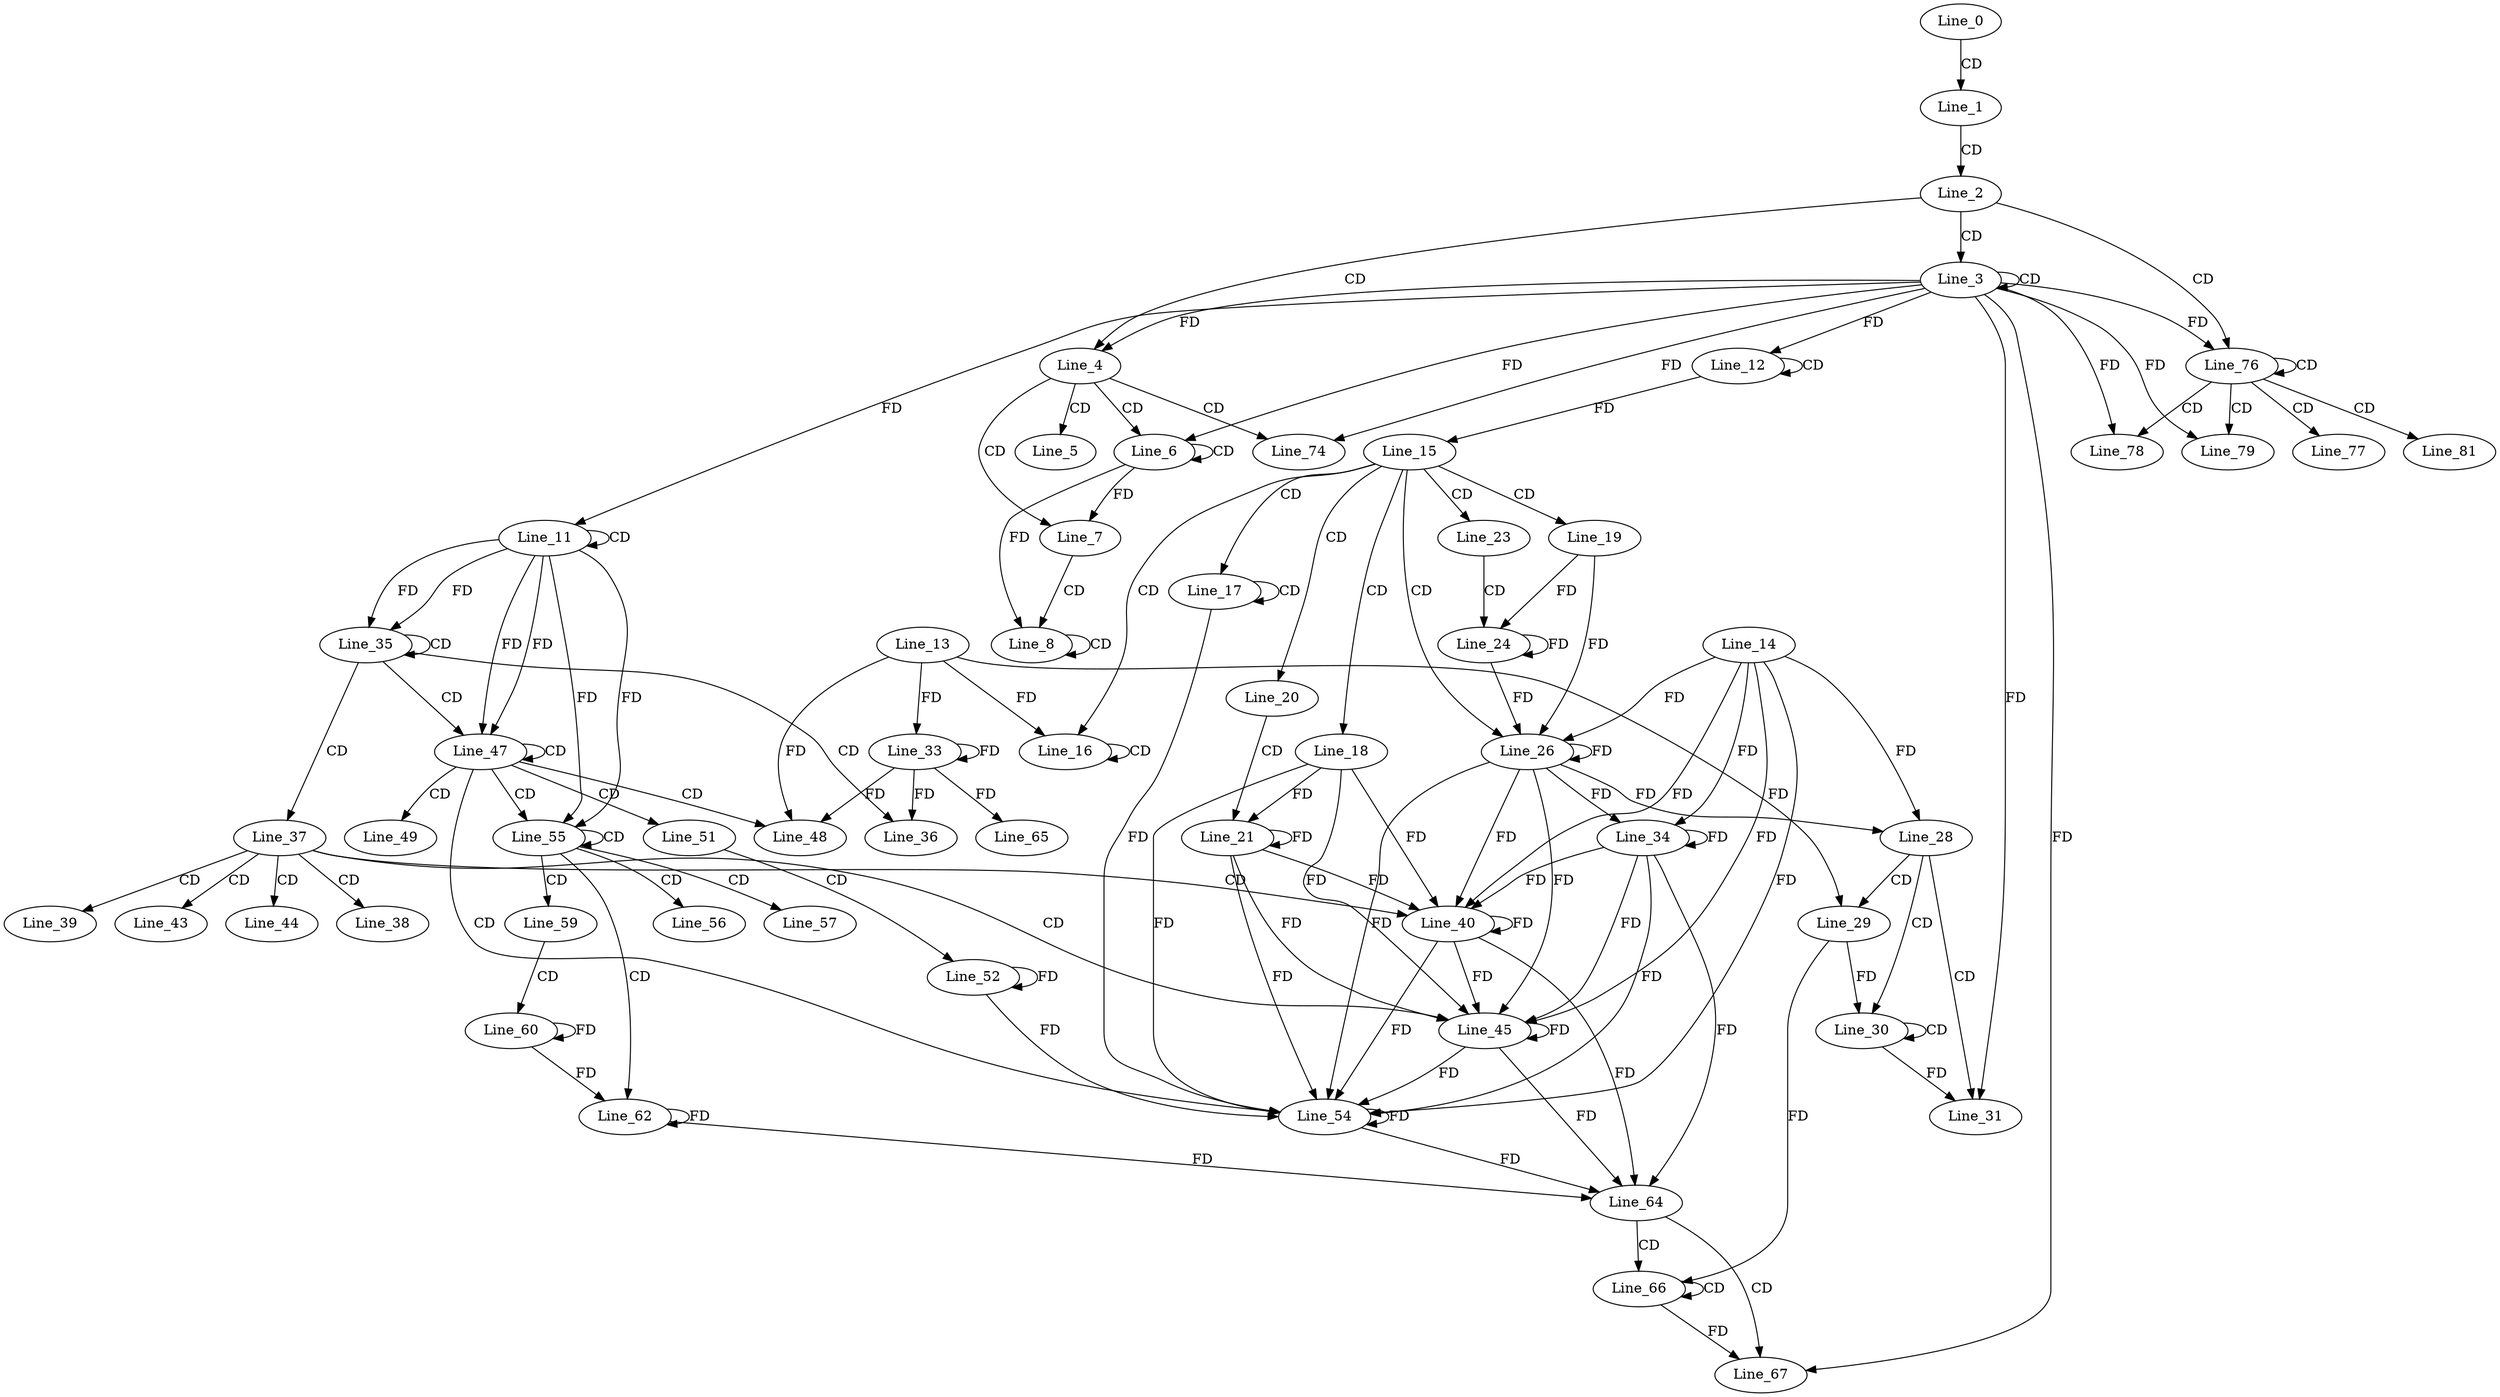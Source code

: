 digraph G {
  Line_0;
  Line_1;
  Line_2;
  Line_3;
  Line_3;
  Line_4;
  Line_4;
  Line_5;
  Line_6;
  Line_6;
  Line_7;
  Line_7;
  Line_8;
  Line_8;
  Line_11;
  Line_11;
  Line_11;
  Line_12;
  Line_12;
  Line_12;
  Line_15;
  Line_16;
  Line_16;
  Line_13;
  Line_16;
  Line_17;
  Line_17;
  Line_18;
  Line_19;
  Line_20;
  Line_21;
  Line_23;
  Line_24;
  Line_26;
  Line_14;
  Line_28;
  Line_29;
  Line_29;
  Line_29;
  Line_29;
  Line_29;
  Line_29;
  Line_29;
  Line_30;
  Line_30;
  Line_30;
  Line_31;
  Line_33;
  Line_34;
  Line_35;
  Line_35;
  Line_36;
  Line_36;
  Line_37;
  Line_38;
  Line_39;
  Line_40;
  Line_43;
  Line_44;
  Line_45;
  Line_47;
  Line_47;
  Line_48;
  Line_48;
  Line_49;
  Line_51;
  Line_52;
  Line_54;
  Line_55;
  Line_55;
  Line_56;
  Line_56;
  Line_57;
  Line_59;
  Line_60;
  Line_62;
  Line_64;
  Line_65;
  Line_65;
  Line_65;
  Line_65;
  Line_65;
  Line_65;
  Line_66;
  Line_66;
  Line_66;
  Line_67;
  Line_74;
  Line_76;
  Line_76;
  Line_77;
  Line_78;
  Line_79;
  Line_81;
  Line_0 -> Line_1 [ label="CD" ];
  Line_1 -> Line_2 [ label="CD" ];
  Line_2 -> Line_3 [ label="CD" ];
  Line_3 -> Line_3 [ label="CD" ];
  Line_2 -> Line_4 [ label="CD" ];
  Line_3 -> Line_4 [ label="FD" ];
  Line_4 -> Line_5 [ label="CD" ];
  Line_4 -> Line_6 [ label="CD" ];
  Line_6 -> Line_6 [ label="CD" ];
  Line_3 -> Line_6 [ label="FD" ];
  Line_4 -> Line_7 [ label="CD" ];
  Line_6 -> Line_7 [ label="FD" ];
  Line_7 -> Line_8 [ label="CD" ];
  Line_8 -> Line_8 [ label="CD" ];
  Line_6 -> Line_8 [ label="FD" ];
  Line_11 -> Line_11 [ label="CD" ];
  Line_3 -> Line_11 [ label="FD" ];
  Line_12 -> Line_12 [ label="CD" ];
  Line_3 -> Line_12 [ label="FD" ];
  Line_12 -> Line_15 [ label="FD" ];
  Line_15 -> Line_16 [ label="CD" ];
  Line_16 -> Line_16 [ label="CD" ];
  Line_13 -> Line_16 [ label="FD" ];
  Line_15 -> Line_17 [ label="CD" ];
  Line_17 -> Line_17 [ label="CD" ];
  Line_15 -> Line_18 [ label="CD" ];
  Line_15 -> Line_19 [ label="CD" ];
  Line_15 -> Line_20 [ label="CD" ];
  Line_20 -> Line_21 [ label="CD" ];
  Line_18 -> Line_21 [ label="FD" ];
  Line_21 -> Line_21 [ label="FD" ];
  Line_15 -> Line_23 [ label="CD" ];
  Line_23 -> Line_24 [ label="CD" ];
  Line_19 -> Line_24 [ label="FD" ];
  Line_24 -> Line_24 [ label="FD" ];
  Line_15 -> Line_26 [ label="CD" ];
  Line_14 -> Line_26 [ label="FD" ];
  Line_26 -> Line_26 [ label="FD" ];
  Line_19 -> Line_26 [ label="FD" ];
  Line_24 -> Line_26 [ label="FD" ];
  Line_14 -> Line_28 [ label="FD" ];
  Line_26 -> Line_28 [ label="FD" ];
  Line_28 -> Line_29 [ label="CD" ];
  Line_13 -> Line_29 [ label="FD" ];
  Line_28 -> Line_30 [ label="CD" ];
  Line_30 -> Line_30 [ label="CD" ];
  Line_29 -> Line_30 [ label="FD" ];
  Line_28 -> Line_31 [ label="CD" ];
  Line_3 -> Line_31 [ label="FD" ];
  Line_30 -> Line_31 [ label="FD" ];
  Line_13 -> Line_33 [ label="FD" ];
  Line_33 -> Line_33 [ label="FD" ];
  Line_14 -> Line_34 [ label="FD" ];
  Line_26 -> Line_34 [ label="FD" ];
  Line_34 -> Line_34 [ label="FD" ];
  Line_11 -> Line_35 [ label="FD" ];
  Line_35 -> Line_35 [ label="CD" ];
  Line_11 -> Line_35 [ label="FD" ];
  Line_35 -> Line_36 [ label="CD" ];
  Line_33 -> Line_36 [ label="FD" ];
  Line_35 -> Line_37 [ label="CD" ];
  Line_37 -> Line_38 [ label="CD" ];
  Line_37 -> Line_39 [ label="CD" ];
  Line_37 -> Line_40 [ label="CD" ];
  Line_14 -> Line_40 [ label="FD" ];
  Line_26 -> Line_40 [ label="FD" ];
  Line_34 -> Line_40 [ label="FD" ];
  Line_40 -> Line_40 [ label="FD" ];
  Line_18 -> Line_40 [ label="FD" ];
  Line_21 -> Line_40 [ label="FD" ];
  Line_37 -> Line_43 [ label="CD" ];
  Line_37 -> Line_44 [ label="CD" ];
  Line_37 -> Line_45 [ label="CD" ];
  Line_14 -> Line_45 [ label="FD" ];
  Line_26 -> Line_45 [ label="FD" ];
  Line_34 -> Line_45 [ label="FD" ];
  Line_40 -> Line_45 [ label="FD" ];
  Line_45 -> Line_45 [ label="FD" ];
  Line_18 -> Line_45 [ label="FD" ];
  Line_21 -> Line_45 [ label="FD" ];
  Line_35 -> Line_47 [ label="CD" ];
  Line_11 -> Line_47 [ label="FD" ];
  Line_47 -> Line_47 [ label="CD" ];
  Line_11 -> Line_47 [ label="FD" ];
  Line_47 -> Line_48 [ label="CD" ];
  Line_13 -> Line_48 [ label="FD" ];
  Line_33 -> Line_48 [ label="FD" ];
  Line_47 -> Line_49 [ label="CD" ];
  Line_47 -> Line_51 [ label="CD" ];
  Line_51 -> Line_52 [ label="CD" ];
  Line_52 -> Line_52 [ label="FD" ];
  Line_47 -> Line_54 [ label="CD" ];
  Line_14 -> Line_54 [ label="FD" ];
  Line_26 -> Line_54 [ label="FD" ];
  Line_34 -> Line_54 [ label="FD" ];
  Line_40 -> Line_54 [ label="FD" ];
  Line_45 -> Line_54 [ label="FD" ];
  Line_54 -> Line_54 [ label="FD" ];
  Line_17 -> Line_54 [ label="FD" ];
  Line_18 -> Line_54 [ label="FD" ];
  Line_21 -> Line_54 [ label="FD" ];
  Line_52 -> Line_54 [ label="FD" ];
  Line_47 -> Line_55 [ label="CD" ];
  Line_11 -> Line_55 [ label="FD" ];
  Line_55 -> Line_55 [ label="CD" ];
  Line_11 -> Line_55 [ label="FD" ];
  Line_55 -> Line_56 [ label="CD" ];
  Line_55 -> Line_57 [ label="CD" ];
  Line_55 -> Line_59 [ label="CD" ];
  Line_59 -> Line_60 [ label="CD" ];
  Line_60 -> Line_60 [ label="FD" ];
  Line_55 -> Line_62 [ label="CD" ];
  Line_62 -> Line_62 [ label="FD" ];
  Line_60 -> Line_62 [ label="FD" ];
  Line_34 -> Line_64 [ label="FD" ];
  Line_40 -> Line_64 [ label="FD" ];
  Line_45 -> Line_64 [ label="FD" ];
  Line_54 -> Line_64 [ label="FD" ];
  Line_62 -> Line_64 [ label="FD" ];
  Line_33 -> Line_65 [ label="FD" ];
  Line_64 -> Line_66 [ label="CD" ];
  Line_66 -> Line_66 [ label="CD" ];
  Line_29 -> Line_66 [ label="FD" ];
  Line_64 -> Line_67 [ label="CD" ];
  Line_3 -> Line_67 [ label="FD" ];
  Line_66 -> Line_67 [ label="FD" ];
  Line_4 -> Line_74 [ label="CD" ];
  Line_3 -> Line_74 [ label="FD" ];
  Line_2 -> Line_76 [ label="CD" ];
  Line_76 -> Line_76 [ label="CD" ];
  Line_3 -> Line_76 [ label="FD" ];
  Line_76 -> Line_77 [ label="CD" ];
  Line_76 -> Line_78 [ label="CD" ];
  Line_3 -> Line_78 [ label="FD" ];
  Line_76 -> Line_79 [ label="CD" ];
  Line_3 -> Line_79 [ label="FD" ];
  Line_76 -> Line_81 [ label="CD" ];
}
